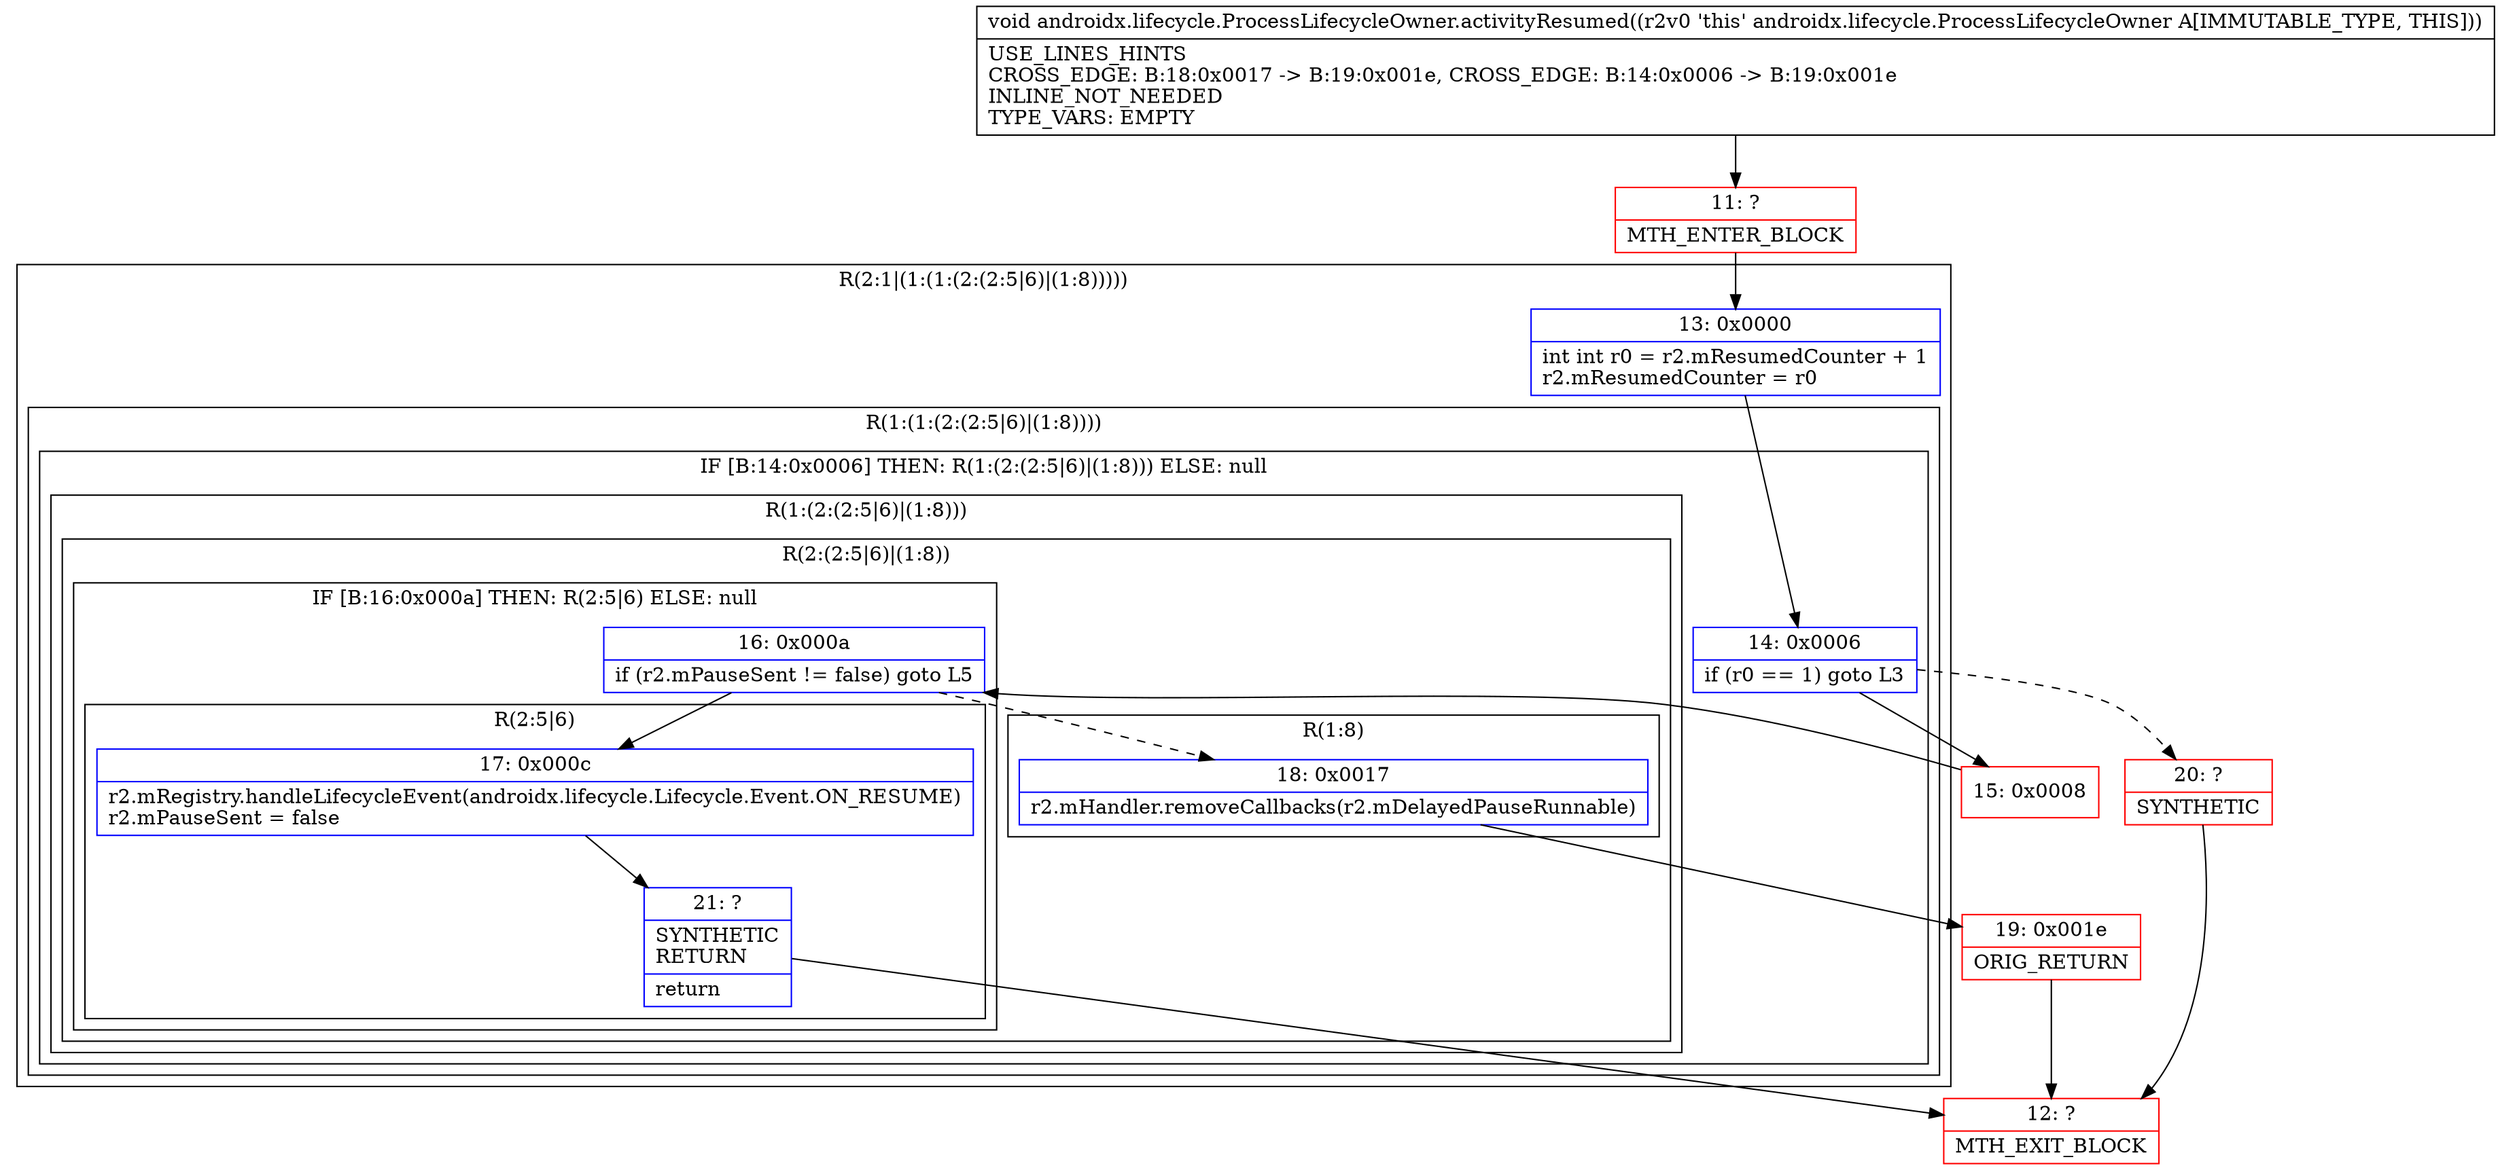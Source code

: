 digraph "CFG forandroidx.lifecycle.ProcessLifecycleOwner.activityResumed()V" {
subgraph cluster_Region_1797503597 {
label = "R(2:1|(1:(1:(2:(2:5|6)|(1:8)))))";
node [shape=record,color=blue];
Node_13 [shape=record,label="{13\:\ 0x0000|int int r0 = r2.mResumedCounter + 1\lr2.mResumedCounter = r0\l}"];
subgraph cluster_Region_402135493 {
label = "R(1:(1:(2:(2:5|6)|(1:8))))";
node [shape=record,color=blue];
subgraph cluster_IfRegion_237935263 {
label = "IF [B:14:0x0006] THEN: R(1:(2:(2:5|6)|(1:8))) ELSE: null";
node [shape=record,color=blue];
Node_14 [shape=record,label="{14\:\ 0x0006|if (r0 == 1) goto L3\l}"];
subgraph cluster_Region_250554870 {
label = "R(1:(2:(2:5|6)|(1:8)))";
node [shape=record,color=blue];
subgraph cluster_Region_1589427073 {
label = "R(2:(2:5|6)|(1:8))";
node [shape=record,color=blue];
subgraph cluster_IfRegion_1175714769 {
label = "IF [B:16:0x000a] THEN: R(2:5|6) ELSE: null";
node [shape=record,color=blue];
Node_16 [shape=record,label="{16\:\ 0x000a|if (r2.mPauseSent != false) goto L5\l}"];
subgraph cluster_Region_292742375 {
label = "R(2:5|6)";
node [shape=record,color=blue];
Node_17 [shape=record,label="{17\:\ 0x000c|r2.mRegistry.handleLifecycleEvent(androidx.lifecycle.Lifecycle.Event.ON_RESUME)\lr2.mPauseSent = false\l}"];
Node_21 [shape=record,label="{21\:\ ?|SYNTHETIC\lRETURN\l|return\l}"];
}
}
subgraph cluster_Region_1722142630 {
label = "R(1:8)";
node [shape=record,color=blue];
Node_18 [shape=record,label="{18\:\ 0x0017|r2.mHandler.removeCallbacks(r2.mDelayedPauseRunnable)\l}"];
}
}
}
}
}
}
Node_11 [shape=record,color=red,label="{11\:\ ?|MTH_ENTER_BLOCK\l}"];
Node_15 [shape=record,color=red,label="{15\:\ 0x0008}"];
Node_12 [shape=record,color=red,label="{12\:\ ?|MTH_EXIT_BLOCK\l}"];
Node_19 [shape=record,color=red,label="{19\:\ 0x001e|ORIG_RETURN\l}"];
Node_20 [shape=record,color=red,label="{20\:\ ?|SYNTHETIC\l}"];
MethodNode[shape=record,label="{void androidx.lifecycle.ProcessLifecycleOwner.activityResumed((r2v0 'this' androidx.lifecycle.ProcessLifecycleOwner A[IMMUTABLE_TYPE, THIS]))  | USE_LINES_HINTS\lCROSS_EDGE: B:18:0x0017 \-\> B:19:0x001e, CROSS_EDGE: B:14:0x0006 \-\> B:19:0x001e\lINLINE_NOT_NEEDED\lTYPE_VARS: EMPTY\l}"];
MethodNode -> Node_11;Node_13 -> Node_14;
Node_14 -> Node_15;
Node_14 -> Node_20[style=dashed];
Node_16 -> Node_17;
Node_16 -> Node_18[style=dashed];
Node_17 -> Node_21;
Node_21 -> Node_12;
Node_18 -> Node_19;
Node_11 -> Node_13;
Node_15 -> Node_16;
Node_19 -> Node_12;
Node_20 -> Node_12;
}

